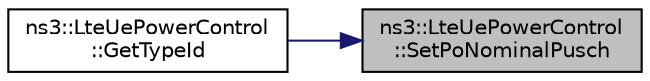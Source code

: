 digraph "ns3::LteUePowerControl::SetPoNominalPusch"
{
 // LATEX_PDF_SIZE
  edge [fontname="Helvetica",fontsize="10",labelfontname="Helvetica",labelfontsize="10"];
  node [fontname="Helvetica",fontsize="10",shape=record];
  rankdir="RL";
  Node1 [label="ns3::LteUePowerControl\l::SetPoNominalPusch",height=0.2,width=0.4,color="black", fillcolor="grey75", style="filled", fontcolor="black",tooltip="Set PO nominal PUSCH function."];
  Node1 -> Node2 [dir="back",color="midnightblue",fontsize="10",style="solid",fontname="Helvetica"];
  Node2 [label="ns3::LteUePowerControl\l::GetTypeId",height=0.2,width=0.4,color="black", fillcolor="white", style="filled",URL="$classns3_1_1_lte_ue_power_control.html#af1e5b1f2309616cbebfb381bcd3d1689",tooltip="Get the type ID."];
}
